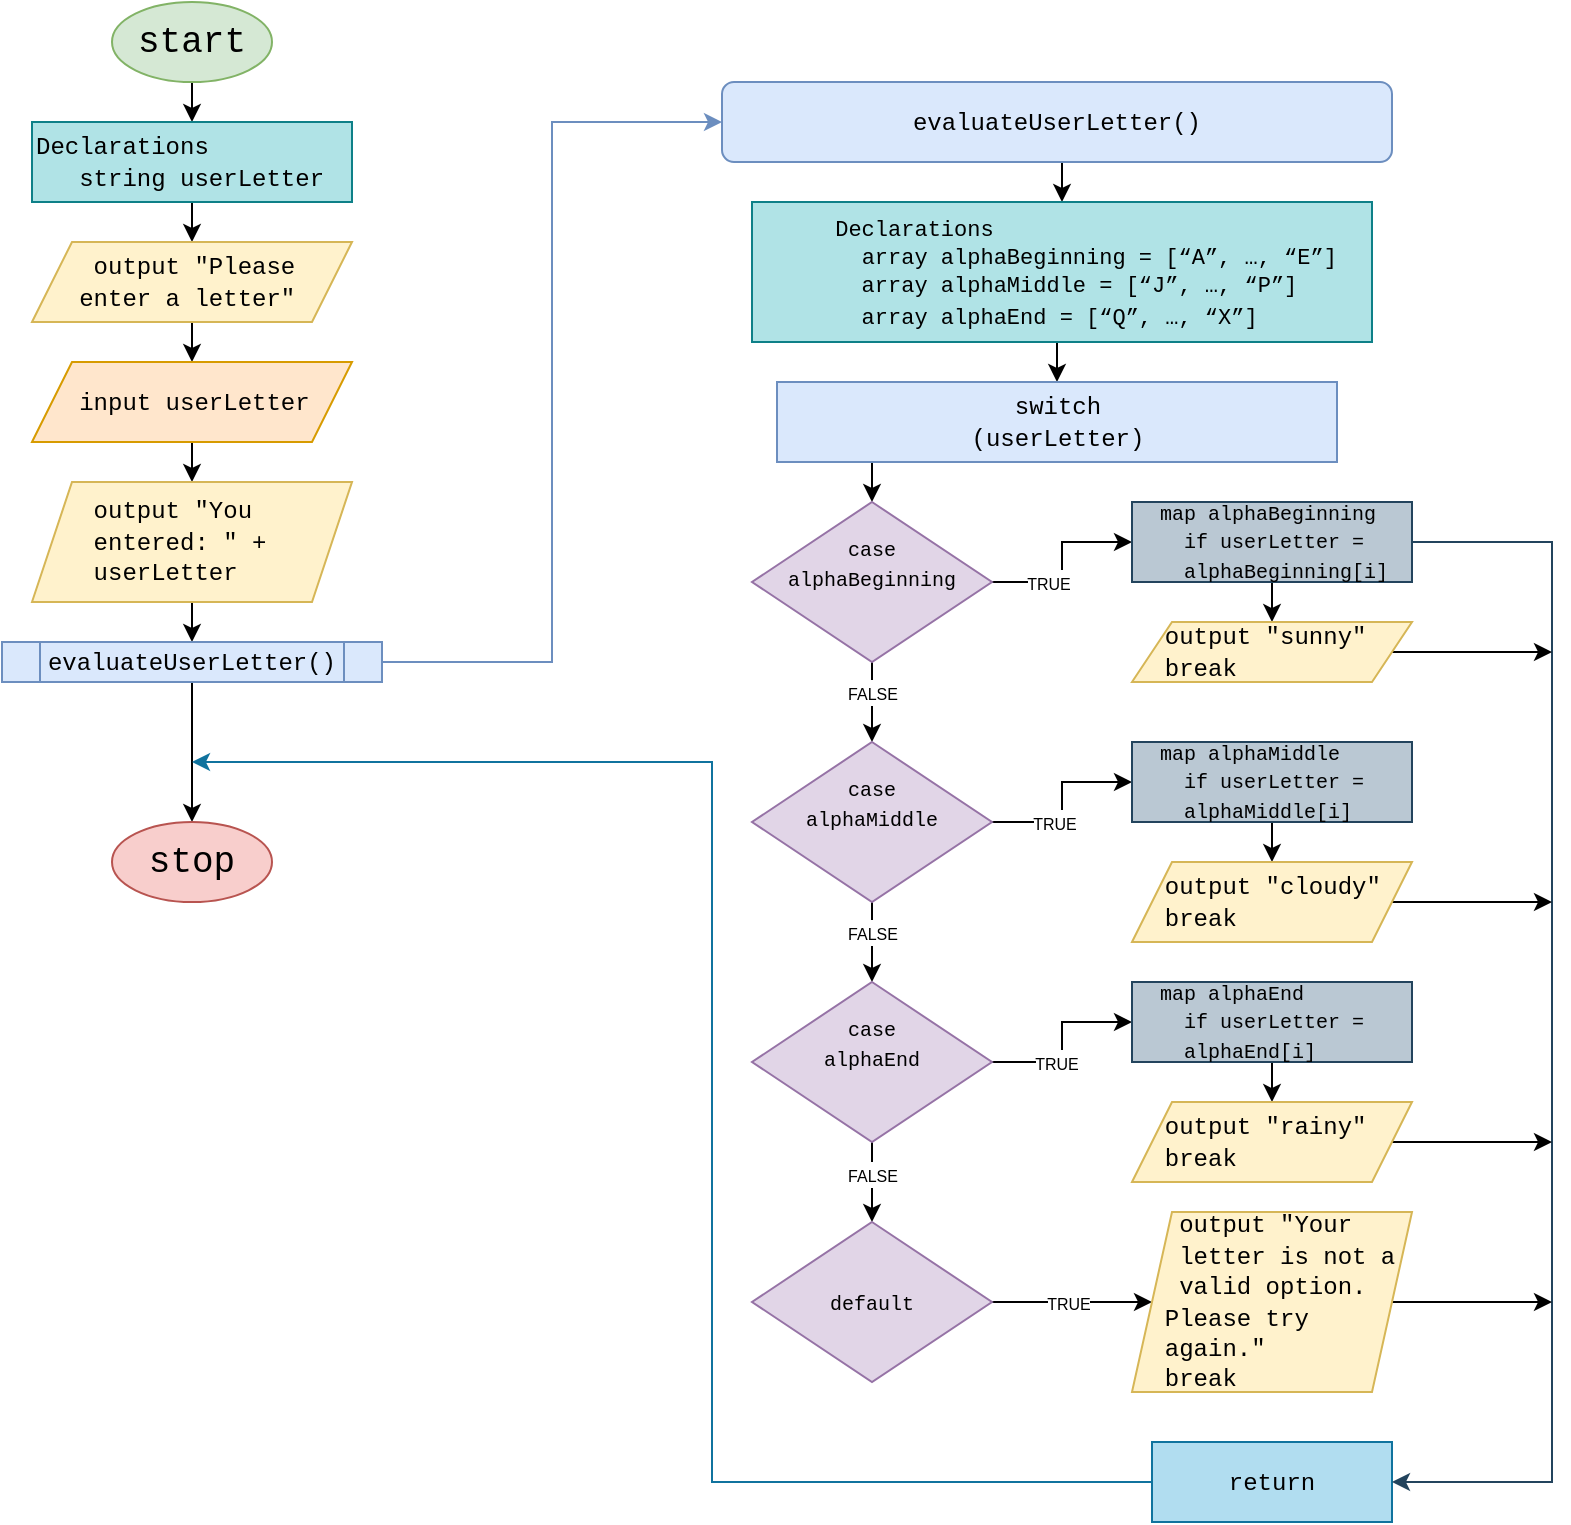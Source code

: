 <mxfile version="22.0.6" type="github">
  <diagram id="C5RBs43oDa-KdzZeNtuy" name="Page-1">
    <mxGraphModel dx="2062" dy="900" grid="1" gridSize="10" guides="1" tooltips="1" connect="1" arrows="1" fold="1" page="1" pageScale="1" pageWidth="850" pageHeight="1100" math="0" shadow="0">
      <root>
        <mxCell id="WIyWlLk6GJQsqaUBKTNV-0" />
        <mxCell id="WIyWlLk6GJQsqaUBKTNV-1" parent="WIyWlLk6GJQsqaUBKTNV-0" />
        <mxCell id="9ANhp0rJH1cZioXLTVsO-12" style="edgeStyle=orthogonalEdgeStyle;rounded=0;orthogonalLoop=1;jettySize=auto;html=1;exitX=0.5;exitY=1;exitDx=0;exitDy=0;entryX=0.5;entryY=0;entryDx=0;entryDy=0;" edge="1" parent="WIyWlLk6GJQsqaUBKTNV-1" source="9ANhp0rJH1cZioXLTVsO-0" target="9ANhp0rJH1cZioXLTVsO-1">
          <mxGeometry relative="1" as="geometry" />
        </mxCell>
        <mxCell id="9ANhp0rJH1cZioXLTVsO-0" value="&lt;font style=&quot;font-size: 18px;&quot; face=&quot;Courier New&quot;&gt;start&lt;/font&gt;" style="ellipse;whiteSpace=wrap;html=1;labelBorderColor=none;fillColor=#d5e8d4;strokeColor=#82b366;" vertex="1" parent="WIyWlLk6GJQsqaUBKTNV-1">
          <mxGeometry x="120" y="40" width="80" height="40" as="geometry" />
        </mxCell>
        <mxCell id="9ANhp0rJH1cZioXLTVsO-13" style="edgeStyle=orthogonalEdgeStyle;rounded=0;orthogonalLoop=1;jettySize=auto;html=1;exitX=0.5;exitY=1;exitDx=0;exitDy=0;entryX=0.5;entryY=0;entryDx=0;entryDy=0;" edge="1" parent="WIyWlLk6GJQsqaUBKTNV-1" source="9ANhp0rJH1cZioXLTVsO-1" target="9ANhp0rJH1cZioXLTVsO-2">
          <mxGeometry relative="1" as="geometry" />
        </mxCell>
        <mxCell id="9ANhp0rJH1cZioXLTVsO-1" value="&lt;font face=&quot;Courier New&quot;&gt;Declarations&lt;br&gt;&amp;nbsp; &amp;nbsp;string userLetter&lt;/font&gt;" style="rounded=0;whiteSpace=wrap;html=1;align=left;fillColor=#b0e3e6;strokeColor=#0e8088;" vertex="1" parent="WIyWlLk6GJQsqaUBKTNV-1">
          <mxGeometry x="80" y="100" width="160" height="40" as="geometry" />
        </mxCell>
        <mxCell id="9ANhp0rJH1cZioXLTVsO-14" style="edgeStyle=orthogonalEdgeStyle;rounded=0;orthogonalLoop=1;jettySize=auto;html=1;exitX=0.5;exitY=1;exitDx=0;exitDy=0;entryX=0.5;entryY=0;entryDx=0;entryDy=0;" edge="1" parent="WIyWlLk6GJQsqaUBKTNV-1" source="9ANhp0rJH1cZioXLTVsO-2" target="9ANhp0rJH1cZioXLTVsO-3">
          <mxGeometry relative="1" as="geometry" />
        </mxCell>
        <mxCell id="9ANhp0rJH1cZioXLTVsO-2" value="&lt;font face=&quot;Courier New&quot;&gt;&amp;nbsp; &amp;nbsp; output &quot;Please&amp;nbsp; &amp;nbsp; &amp;nbsp; &amp;nbsp;enter a letter&quot;&lt;/font&gt;" style="shape=parallelogram;perimeter=parallelogramPerimeter;whiteSpace=wrap;html=1;fixedSize=1;align=left;fillColor=#fff2cc;strokeColor=#d6b656;" vertex="1" parent="WIyWlLk6GJQsqaUBKTNV-1">
          <mxGeometry x="80" y="160" width="160" height="40" as="geometry" />
        </mxCell>
        <mxCell id="9ANhp0rJH1cZioXLTVsO-15" style="edgeStyle=orthogonalEdgeStyle;rounded=0;orthogonalLoop=1;jettySize=auto;html=1;exitX=0.5;exitY=1;exitDx=0;exitDy=0;entryX=0.5;entryY=0;entryDx=0;entryDy=0;" edge="1" parent="WIyWlLk6GJQsqaUBKTNV-1" source="9ANhp0rJH1cZioXLTVsO-3" target="9ANhp0rJH1cZioXLTVsO-4">
          <mxGeometry relative="1" as="geometry" />
        </mxCell>
        <mxCell id="9ANhp0rJH1cZioXLTVsO-3" value="&lt;font face=&quot;Courier New&quot;&gt;&amp;nbsp; &amp;nbsp;input userLetter&lt;/font&gt;" style="shape=parallelogram;perimeter=parallelogramPerimeter;whiteSpace=wrap;html=1;fixedSize=1;align=left;fillColor=#ffe6cc;strokeColor=#d79b00;" vertex="1" parent="WIyWlLk6GJQsqaUBKTNV-1">
          <mxGeometry x="80" y="220" width="160" height="40" as="geometry" />
        </mxCell>
        <mxCell id="9ANhp0rJH1cZioXLTVsO-16" style="edgeStyle=orthogonalEdgeStyle;rounded=0;orthogonalLoop=1;jettySize=auto;html=1;exitX=0.5;exitY=1;exitDx=0;exitDy=0;entryX=0.5;entryY=0;entryDx=0;entryDy=0;" edge="1" parent="WIyWlLk6GJQsqaUBKTNV-1" source="9ANhp0rJH1cZioXLTVsO-4" target="9ANhp0rJH1cZioXLTVsO-6">
          <mxGeometry relative="1" as="geometry" />
        </mxCell>
        <mxCell id="9ANhp0rJH1cZioXLTVsO-4" value="&lt;font face=&quot;Courier New&quot;&gt;&amp;nbsp; &amp;nbsp; output &quot;You&amp;nbsp; &amp;nbsp; &amp;nbsp; &amp;nbsp; &amp;nbsp; entered: &quot; +&amp;nbsp; &amp;nbsp; &amp;nbsp; &amp;nbsp; &amp;nbsp; userLetter&lt;/font&gt;" style="shape=parallelogram;perimeter=parallelogramPerimeter;whiteSpace=wrap;html=1;fixedSize=1;align=left;fillColor=#fff2cc;strokeColor=#d6b656;" vertex="1" parent="WIyWlLk6GJQsqaUBKTNV-1">
          <mxGeometry x="80" y="280" width="160" height="60" as="geometry" />
        </mxCell>
        <mxCell id="9ANhp0rJH1cZioXLTVsO-17" style="edgeStyle=orthogonalEdgeStyle;rounded=0;orthogonalLoop=1;jettySize=auto;html=1;exitX=0.5;exitY=1;exitDx=0;exitDy=0;entryX=0.5;entryY=0;entryDx=0;entryDy=0;" edge="1" parent="WIyWlLk6GJQsqaUBKTNV-1" source="9ANhp0rJH1cZioXLTVsO-6" target="9ANhp0rJH1cZioXLTVsO-7">
          <mxGeometry relative="1" as="geometry" />
        </mxCell>
        <mxCell id="9ANhp0rJH1cZioXLTVsO-6" value="&lt;font face=&quot;Courier New&quot;&gt;evaluateUserLetter()&lt;/font&gt;" style="shape=process;whiteSpace=wrap;html=1;backgroundOutline=1;fillColor=#dae8fc;strokeColor=#6c8ebf;" vertex="1" parent="WIyWlLk6GJQsqaUBKTNV-1">
          <mxGeometry x="65" y="360" width="190" height="20" as="geometry" />
        </mxCell>
        <mxCell id="9ANhp0rJH1cZioXLTVsO-26" style="edgeStyle=orthogonalEdgeStyle;rounded=0;orthogonalLoop=1;jettySize=auto;html=1;entryX=0;entryY=0.5;entryDx=0;entryDy=0;exitX=1;exitY=0.5;exitDx=0;exitDy=0;fillColor=#dae8fc;strokeColor=#6c8ebf;" edge="1" parent="WIyWlLk6GJQsqaUBKTNV-1" source="9ANhp0rJH1cZioXLTVsO-6" target="9ANhp0rJH1cZioXLTVsO-18">
          <mxGeometry relative="1" as="geometry">
            <mxPoint x="260" y="370" as="sourcePoint" />
          </mxGeometry>
        </mxCell>
        <mxCell id="9ANhp0rJH1cZioXLTVsO-7" value="&lt;font style=&quot;font-size: 18px;&quot; face=&quot;Courier New&quot;&gt;stop&lt;/font&gt;" style="ellipse;whiteSpace=wrap;html=1;fillColor=#f8cecc;strokeColor=#b85450;" vertex="1" parent="WIyWlLk6GJQsqaUBKTNV-1">
          <mxGeometry x="120" y="450" width="80" height="40" as="geometry" />
        </mxCell>
        <mxCell id="9ANhp0rJH1cZioXLTVsO-20" style="edgeStyle=orthogonalEdgeStyle;rounded=0;orthogonalLoop=1;jettySize=auto;html=1;exitX=0.5;exitY=1;exitDx=0;exitDy=0;entryX=0.5;entryY=0;entryDx=0;entryDy=0;" edge="1" parent="WIyWlLk6GJQsqaUBKTNV-1" source="9ANhp0rJH1cZioXLTVsO-18" target="9ANhp0rJH1cZioXLTVsO-19">
          <mxGeometry relative="1" as="geometry" />
        </mxCell>
        <mxCell id="9ANhp0rJH1cZioXLTVsO-18" value="&lt;font face=&quot;Courier New&quot;&gt;evaluateUserLetter()&lt;/font&gt;" style="rounded=1;whiteSpace=wrap;html=1;fillColor=#dae8fc;strokeColor=#6c8ebf;" vertex="1" parent="WIyWlLk6GJQsqaUBKTNV-1">
          <mxGeometry x="425" y="80" width="335" height="40" as="geometry" />
        </mxCell>
        <mxCell id="9ANhp0rJH1cZioXLTVsO-36" style="edgeStyle=orthogonalEdgeStyle;rounded=0;orthogonalLoop=1;jettySize=auto;html=1;exitX=0.5;exitY=1;exitDx=0;exitDy=0;entryX=0.5;entryY=0;entryDx=0;entryDy=0;" edge="1" parent="WIyWlLk6GJQsqaUBKTNV-1" source="9ANhp0rJH1cZioXLTVsO-19" target="9ANhp0rJH1cZioXLTVsO-21">
          <mxGeometry relative="1" as="geometry" />
        </mxCell>
        <mxCell id="9ANhp0rJH1cZioXLTVsO-19" value="&lt;div style=&quot;&quot;&gt;&lt;span style=&quot;font-size: 11px; font-family: &amp;quot;Courier New&amp;quot;; background-color: initial;&quot;&gt;&amp;nbsp; &amp;nbsp; &amp;nbsp; Declarations&lt;/span&gt;&lt;/div&gt;&lt;font face=&quot;Courier New&quot; style=&quot;font-size: 11px;&quot;&gt;&lt;div style=&quot;&quot;&gt;&lt;font style=&quot;background-color: initial;&quot;&gt;&amp;nbsp; &amp;nbsp; &amp;nbsp; &amp;nbsp;&amp;nbsp;&lt;/font&gt;&lt;span style=&quot;background-color: initial;&quot;&gt;array alphaBeginning = [“A”, …, “E”]&lt;/span&gt;&lt;/div&gt;&lt;/font&gt;&lt;p style=&quot;margin: 0in; line-height: normal; font-size: 11px;&quot; class=&quot;MsoNormal&quot;&gt;&lt;font face=&quot;Courier New&quot; style=&quot;font-size: 11px;&quot;&gt;&amp;nbsp; &amp;nbsp; &amp;nbsp; &amp;nbsp; array alphaMiddle = [“J”, …, “P”]&lt;/font&gt;&lt;/p&gt;&lt;p style=&quot;margin: 0in; line-height: normal; font-size: 11px;&quot; class=&quot;MsoNormal&quot;&gt;&lt;font face=&quot;Courier New&quot; style=&quot;font-size: 11px;&quot;&gt;&amp;nbsp; &amp;nbsp; &amp;nbsp; &amp;nbsp; array alphaEnd = [“Q”, …, “X”]&lt;/font&gt;&lt;span style=&quot;font-family: &amp;quot;Andale Mono&amp;quot;; font-size: 11pt;&quot;&gt;&lt;/span&gt;&lt;/p&gt;" style="rounded=0;whiteSpace=wrap;html=1;align=left;fillColor=#b0e3e6;strokeColor=#0e8088;" vertex="1" parent="WIyWlLk6GJQsqaUBKTNV-1">
          <mxGeometry x="440" y="140" width="310" height="70" as="geometry" />
        </mxCell>
        <mxCell id="9ANhp0rJH1cZioXLTVsO-37" style="edgeStyle=orthogonalEdgeStyle;rounded=0;orthogonalLoop=1;jettySize=auto;html=1;exitX=0.25;exitY=1;exitDx=0;exitDy=0;entryX=0.5;entryY=0;entryDx=0;entryDy=0;" edge="1" parent="WIyWlLk6GJQsqaUBKTNV-1" source="9ANhp0rJH1cZioXLTVsO-21" target="9ANhp0rJH1cZioXLTVsO-22">
          <mxGeometry relative="1" as="geometry" />
        </mxCell>
        <mxCell id="9ANhp0rJH1cZioXLTVsO-21" value="&lt;font face=&quot;Courier New&quot;&gt;switch&lt;br&gt;(userLetter)&lt;br&gt;&lt;/font&gt;" style="rounded=0;whiteSpace=wrap;html=1;fillColor=#dae8fc;strokeColor=#6c8ebf;" vertex="1" parent="WIyWlLk6GJQsqaUBKTNV-1">
          <mxGeometry x="452.5" y="230" width="280" height="40" as="geometry" />
        </mxCell>
        <mxCell id="9ANhp0rJH1cZioXLTVsO-38" style="edgeStyle=orthogonalEdgeStyle;rounded=0;orthogonalLoop=1;jettySize=auto;html=1;exitX=1;exitY=0.5;exitDx=0;exitDy=0;entryX=0;entryY=0.5;entryDx=0;entryDy=0;" edge="1" parent="WIyWlLk6GJQsqaUBKTNV-1" source="9ANhp0rJH1cZioXLTVsO-22" target="9ANhp0rJH1cZioXLTVsO-28">
          <mxGeometry relative="1" as="geometry" />
        </mxCell>
        <mxCell id="9ANhp0rJH1cZioXLTVsO-59" value="&lt;font style=&quot;font-size: 8px;&quot;&gt;TRUE&lt;/font&gt;" style="edgeLabel;html=1;align=center;verticalAlign=middle;resizable=0;points=[];" vertex="1" connectable="0" parent="9ANhp0rJH1cZioXLTVsO-38">
          <mxGeometry x="-0.392" relative="1" as="geometry">
            <mxPoint as="offset" />
          </mxGeometry>
        </mxCell>
        <mxCell id="9ANhp0rJH1cZioXLTVsO-40" style="edgeStyle=orthogonalEdgeStyle;rounded=0;orthogonalLoop=1;jettySize=auto;html=1;exitX=0.5;exitY=1;exitDx=0;exitDy=0;entryX=0.5;entryY=0;entryDx=0;entryDy=0;" edge="1" parent="WIyWlLk6GJQsqaUBKTNV-1" source="9ANhp0rJH1cZioXLTVsO-22" target="9ANhp0rJH1cZioXLTVsO-23">
          <mxGeometry relative="1" as="geometry" />
        </mxCell>
        <mxCell id="9ANhp0rJH1cZioXLTVsO-56" value="&lt;font style=&quot;font-size: 8px;&quot;&gt;FALSE&lt;/font&gt;" style="edgeLabel;html=1;align=center;verticalAlign=middle;resizable=0;points=[];" vertex="1" connectable="0" parent="9ANhp0rJH1cZioXLTVsO-40">
          <mxGeometry x="-0.272" relative="1" as="geometry">
            <mxPoint as="offset" />
          </mxGeometry>
        </mxCell>
        <mxCell id="9ANhp0rJH1cZioXLTVsO-22" value="&lt;font size=&quot;1&quot; face=&quot;Courier New&quot;&gt;case&lt;br&gt;alphaBeginning&lt;br&gt;&lt;/font&gt;" style="rhombus;whiteSpace=wrap;html=1;rounded=0;perimeterSpacing=0;verticalAlign=middle;spacingBottom=20;fillColor=#e1d5e7;strokeColor=#9673a6;" vertex="1" parent="WIyWlLk6GJQsqaUBKTNV-1">
          <mxGeometry x="440" y="290" width="120" height="80" as="geometry" />
        </mxCell>
        <mxCell id="9ANhp0rJH1cZioXLTVsO-41" style="edgeStyle=orthogonalEdgeStyle;rounded=0;orthogonalLoop=1;jettySize=auto;html=1;exitX=0.5;exitY=1;exitDx=0;exitDy=0;entryX=0.5;entryY=0;entryDx=0;entryDy=0;" edge="1" parent="WIyWlLk6GJQsqaUBKTNV-1" source="9ANhp0rJH1cZioXLTVsO-23" target="9ANhp0rJH1cZioXLTVsO-24">
          <mxGeometry relative="1" as="geometry" />
        </mxCell>
        <mxCell id="9ANhp0rJH1cZioXLTVsO-57" value="&lt;font style=&quot;font-size: 8px;&quot;&gt;FALSE&lt;/font&gt;" style="edgeLabel;html=1;align=center;verticalAlign=middle;resizable=0;points=[];" vertex="1" connectable="0" parent="9ANhp0rJH1cZioXLTVsO-41">
          <mxGeometry x="-0.249" relative="1" as="geometry">
            <mxPoint as="offset" />
          </mxGeometry>
        </mxCell>
        <mxCell id="9ANhp0rJH1cZioXLTVsO-43" style="edgeStyle=orthogonalEdgeStyle;rounded=0;orthogonalLoop=1;jettySize=auto;html=1;exitX=1;exitY=0.5;exitDx=0;exitDy=0;entryX=0;entryY=0.5;entryDx=0;entryDy=0;" edge="1" parent="WIyWlLk6GJQsqaUBKTNV-1" source="9ANhp0rJH1cZioXLTVsO-23" target="9ANhp0rJH1cZioXLTVsO-30">
          <mxGeometry relative="1" as="geometry" />
        </mxCell>
        <mxCell id="9ANhp0rJH1cZioXLTVsO-60" value="&lt;font style=&quot;font-size: 8px;&quot;&gt;TRUE&lt;/font&gt;" style="edgeLabel;html=1;align=center;verticalAlign=middle;resizable=0;points=[];" vertex="1" connectable="0" parent="9ANhp0rJH1cZioXLTVsO-43">
          <mxGeometry x="-0.32" relative="1" as="geometry">
            <mxPoint as="offset" />
          </mxGeometry>
        </mxCell>
        <mxCell id="9ANhp0rJH1cZioXLTVsO-23" value="&lt;font size=&quot;1&quot; face=&quot;Courier New&quot;&gt;case&lt;br&gt;alphaMiddle&lt;br&gt;&lt;/font&gt;" style="rhombus;whiteSpace=wrap;html=1;rounded=0;perimeterSpacing=0;verticalAlign=middle;spacingBottom=20;fillColor=#e1d5e7;strokeColor=#9673a6;" vertex="1" parent="WIyWlLk6GJQsqaUBKTNV-1">
          <mxGeometry x="440" y="410" width="120" height="80" as="geometry" />
        </mxCell>
        <mxCell id="9ANhp0rJH1cZioXLTVsO-42" style="edgeStyle=orthogonalEdgeStyle;rounded=0;orthogonalLoop=1;jettySize=auto;html=1;exitX=0.5;exitY=1;exitDx=0;exitDy=0;entryX=0.5;entryY=0;entryDx=0;entryDy=0;" edge="1" parent="WIyWlLk6GJQsqaUBKTNV-1" source="9ANhp0rJH1cZioXLTVsO-24" target="9ANhp0rJH1cZioXLTVsO-25">
          <mxGeometry relative="1" as="geometry" />
        </mxCell>
        <mxCell id="9ANhp0rJH1cZioXLTVsO-58" value="&lt;font style=&quot;font-size: 8px;&quot;&gt;FALSE&lt;/font&gt;" style="edgeLabel;html=1;align=center;verticalAlign=middle;resizable=0;points=[];" vertex="1" connectable="0" parent="9ANhp0rJH1cZioXLTVsO-42">
          <mxGeometry x="-0.214" relative="1" as="geometry">
            <mxPoint as="offset" />
          </mxGeometry>
        </mxCell>
        <mxCell id="9ANhp0rJH1cZioXLTVsO-44" style="edgeStyle=orthogonalEdgeStyle;rounded=0;orthogonalLoop=1;jettySize=auto;html=1;exitX=1;exitY=0.5;exitDx=0;exitDy=0;entryX=0;entryY=0.5;entryDx=0;entryDy=0;" edge="1" parent="WIyWlLk6GJQsqaUBKTNV-1" source="9ANhp0rJH1cZioXLTVsO-24" target="9ANhp0rJH1cZioXLTVsO-32">
          <mxGeometry relative="1" as="geometry" />
        </mxCell>
        <mxCell id="9ANhp0rJH1cZioXLTVsO-61" value="&lt;font style=&quot;font-size: 8px;&quot;&gt;TRUE&lt;/font&gt;" style="edgeLabel;html=1;align=center;verticalAlign=middle;resizable=0;points=[];" vertex="1" connectable="0" parent="9ANhp0rJH1cZioXLTVsO-44">
          <mxGeometry x="-0.299" relative="1" as="geometry">
            <mxPoint as="offset" />
          </mxGeometry>
        </mxCell>
        <mxCell id="9ANhp0rJH1cZioXLTVsO-24" value="&lt;font size=&quot;1&quot; face=&quot;Courier New&quot;&gt;case&lt;br&gt;alphaEnd&lt;br&gt;&lt;/font&gt;" style="rhombus;whiteSpace=wrap;html=1;rounded=0;perimeterSpacing=0;verticalAlign=middle;spacingBottom=20;fillColor=#e1d5e7;strokeColor=#9673a6;" vertex="1" parent="WIyWlLk6GJQsqaUBKTNV-1">
          <mxGeometry x="440" y="530" width="120" height="80" as="geometry" />
        </mxCell>
        <mxCell id="9ANhp0rJH1cZioXLTVsO-45" style="edgeStyle=orthogonalEdgeStyle;rounded=0;orthogonalLoop=1;jettySize=auto;html=1;exitX=1;exitY=0.5;exitDx=0;exitDy=0;" edge="1" parent="WIyWlLk6GJQsqaUBKTNV-1" source="9ANhp0rJH1cZioXLTVsO-25" target="9ANhp0rJH1cZioXLTVsO-34">
          <mxGeometry relative="1" as="geometry">
            <mxPoint x="620" y="710" as="targetPoint" />
            <Array as="points" />
          </mxGeometry>
        </mxCell>
        <mxCell id="9ANhp0rJH1cZioXLTVsO-62" value="&lt;font style=&quot;font-size: 8px;&quot;&gt;TRUE&lt;/font&gt;" style="edgeLabel;html=1;align=center;verticalAlign=middle;resizable=0;points=[];" vertex="1" connectable="0" parent="9ANhp0rJH1cZioXLTVsO-45">
          <mxGeometry x="-0.055" relative="1" as="geometry">
            <mxPoint as="offset" />
          </mxGeometry>
        </mxCell>
        <mxCell id="9ANhp0rJH1cZioXLTVsO-25" value="&lt;font size=&quot;1&quot; face=&quot;Courier New&quot;&gt;default&lt;br&gt;&lt;/font&gt;" style="rhombus;whiteSpace=wrap;html=1;rounded=0;perimeterSpacing=0;verticalAlign=middle;spacingBottom=0;fillColor=#e1d5e7;strokeColor=#9673a6;" vertex="1" parent="WIyWlLk6GJQsqaUBKTNV-1">
          <mxGeometry x="440" y="650" width="120" height="80" as="geometry" />
        </mxCell>
        <mxCell id="9ANhp0rJH1cZioXLTVsO-46" style="edgeStyle=orthogonalEdgeStyle;rounded=0;orthogonalLoop=1;jettySize=auto;html=1;exitX=0;exitY=0.5;exitDx=0;exitDy=0;fillColor=#b1ddf0;strokeColor=#10739e;" edge="1" parent="WIyWlLk6GJQsqaUBKTNV-1" source="9ANhp0rJH1cZioXLTVsO-27">
          <mxGeometry relative="1" as="geometry">
            <mxPoint x="160" y="420" as="targetPoint" />
            <Array as="points">
              <mxPoint x="420" y="780" />
              <mxPoint x="420" y="420" />
            </Array>
          </mxGeometry>
        </mxCell>
        <mxCell id="9ANhp0rJH1cZioXLTVsO-27" value="&lt;font face=&quot;Courier New&quot;&gt;return&lt;br&gt;&lt;/font&gt;" style="rounded=0;whiteSpace=wrap;html=1;fillColor=#b1ddf0;strokeColor=#10739e;" vertex="1" parent="WIyWlLk6GJQsqaUBKTNV-1">
          <mxGeometry x="640" y="760" width="120" height="40" as="geometry" />
        </mxCell>
        <mxCell id="9ANhp0rJH1cZioXLTVsO-39" style="edgeStyle=orthogonalEdgeStyle;rounded=0;orthogonalLoop=1;jettySize=auto;html=1;exitX=0.5;exitY=1;exitDx=0;exitDy=0;entryX=0.5;entryY=0;entryDx=0;entryDy=0;" edge="1" parent="WIyWlLk6GJQsqaUBKTNV-1" source="9ANhp0rJH1cZioXLTVsO-28" target="9ANhp0rJH1cZioXLTVsO-29">
          <mxGeometry relative="1" as="geometry" />
        </mxCell>
        <mxCell id="9ANhp0rJH1cZioXLTVsO-48" style="edgeStyle=orthogonalEdgeStyle;rounded=0;orthogonalLoop=1;jettySize=auto;html=1;exitX=1;exitY=0.5;exitDx=0;exitDy=0;entryX=1;entryY=0.5;entryDx=0;entryDy=0;fillColor=#bac8d3;strokeColor=#23445d;" edge="1" parent="WIyWlLk6GJQsqaUBKTNV-1" source="9ANhp0rJH1cZioXLTVsO-28" target="9ANhp0rJH1cZioXLTVsO-27">
          <mxGeometry relative="1" as="geometry">
            <Array as="points">
              <mxPoint x="840" y="310" />
              <mxPoint x="840" y="780" />
            </Array>
          </mxGeometry>
        </mxCell>
        <mxCell id="9ANhp0rJH1cZioXLTVsO-28" value="&lt;font style=&quot;font-size: 10px;&quot;&gt;&amp;nbsp; map alphaBeginning&lt;br&gt;&amp;nbsp; &amp;nbsp; if userLetter = &lt;br&gt;&amp;nbsp; &amp;nbsp; alphaBeginning[i]&lt;/font&gt;" style="rounded=0;whiteSpace=wrap;html=1;fontFamily=Courier New;align=left;spacing=2;fillColor=#bac8d3;strokeColor=#23445d;" vertex="1" parent="WIyWlLk6GJQsqaUBKTNV-1">
          <mxGeometry x="630" y="290" width="140" height="40" as="geometry" />
        </mxCell>
        <mxCell id="9ANhp0rJH1cZioXLTVsO-55" style="edgeStyle=orthogonalEdgeStyle;rounded=0;orthogonalLoop=1;jettySize=auto;html=1;exitX=1;exitY=0.5;exitDx=0;exitDy=0;" edge="1" parent="WIyWlLk6GJQsqaUBKTNV-1" source="9ANhp0rJH1cZioXLTVsO-29">
          <mxGeometry relative="1" as="geometry">
            <mxPoint x="840" y="365" as="targetPoint" />
          </mxGeometry>
        </mxCell>
        <mxCell id="9ANhp0rJH1cZioXLTVsO-29" value="&lt;font face=&quot;Courier New&quot;&gt;&amp;nbsp; output &quot;sunny&quot;&lt;br&gt;&amp;nbsp; break&lt;br&gt;&lt;/font&gt;" style="shape=parallelogram;perimeter=parallelogramPerimeter;whiteSpace=wrap;html=1;fixedSize=1;align=left;fillColor=#fff2cc;strokeColor=#d6b656;" vertex="1" parent="WIyWlLk6GJQsqaUBKTNV-1">
          <mxGeometry x="630" y="350" width="140" height="30" as="geometry" />
        </mxCell>
        <mxCell id="9ANhp0rJH1cZioXLTVsO-54" style="edgeStyle=orthogonalEdgeStyle;rounded=0;orthogonalLoop=1;jettySize=auto;html=1;exitX=0.5;exitY=1;exitDx=0;exitDy=0;entryX=0.5;entryY=0;entryDx=0;entryDy=0;" edge="1" parent="WIyWlLk6GJQsqaUBKTNV-1" source="9ANhp0rJH1cZioXLTVsO-30" target="9ANhp0rJH1cZioXLTVsO-31">
          <mxGeometry relative="1" as="geometry" />
        </mxCell>
        <mxCell id="9ANhp0rJH1cZioXLTVsO-30" value="&lt;font style=&quot;font-size: 10px;&quot;&gt;&amp;nbsp; map alphaMiddle&lt;br&gt;&amp;nbsp; &amp;nbsp; if userLetter = &lt;br&gt;&amp;nbsp; &amp;nbsp; alphaMiddle[i]&lt;/font&gt;" style="rounded=0;whiteSpace=wrap;html=1;fontFamily=Courier New;align=left;spacing=2;fillColor=#bac8d3;strokeColor=#23445d;" vertex="1" parent="WIyWlLk6GJQsqaUBKTNV-1">
          <mxGeometry x="630" y="410" width="140" height="40" as="geometry" />
        </mxCell>
        <mxCell id="9ANhp0rJH1cZioXLTVsO-53" style="edgeStyle=orthogonalEdgeStyle;rounded=0;orthogonalLoop=1;jettySize=auto;html=1;exitX=1;exitY=0.5;exitDx=0;exitDy=0;" edge="1" parent="WIyWlLk6GJQsqaUBKTNV-1" source="9ANhp0rJH1cZioXLTVsO-31">
          <mxGeometry relative="1" as="geometry">
            <mxPoint x="840" y="490" as="targetPoint" />
          </mxGeometry>
        </mxCell>
        <mxCell id="9ANhp0rJH1cZioXLTVsO-31" value="&lt;font face=&quot;Courier New&quot;&gt;&amp;nbsp; output &quot;cloudy&quot;&lt;br&gt;&amp;nbsp; break&lt;br&gt;&lt;/font&gt;" style="shape=parallelogram;perimeter=parallelogramPerimeter;whiteSpace=wrap;html=1;fixedSize=1;align=left;fillColor=#fff2cc;strokeColor=#d6b656;" vertex="1" parent="WIyWlLk6GJQsqaUBKTNV-1">
          <mxGeometry x="630" y="470" width="140" height="40" as="geometry" />
        </mxCell>
        <mxCell id="9ANhp0rJH1cZioXLTVsO-52" style="edgeStyle=orthogonalEdgeStyle;rounded=0;orthogonalLoop=1;jettySize=auto;html=1;exitX=0.5;exitY=1;exitDx=0;exitDy=0;entryX=0.5;entryY=0;entryDx=0;entryDy=0;" edge="1" parent="WIyWlLk6GJQsqaUBKTNV-1" source="9ANhp0rJH1cZioXLTVsO-32" target="9ANhp0rJH1cZioXLTVsO-33">
          <mxGeometry relative="1" as="geometry" />
        </mxCell>
        <mxCell id="9ANhp0rJH1cZioXLTVsO-32" value="&lt;font style=&quot;font-size: 10px;&quot;&gt;&amp;nbsp; map alphaEnd&lt;br&gt;&amp;nbsp; &amp;nbsp; if userLetter = &lt;br&gt;&amp;nbsp; &amp;nbsp; alphaEnd[i]&lt;/font&gt;" style="rounded=0;whiteSpace=wrap;html=1;fontFamily=Courier New;align=left;spacing=2;fillColor=#bac8d3;strokeColor=#23445d;" vertex="1" parent="WIyWlLk6GJQsqaUBKTNV-1">
          <mxGeometry x="630" y="530" width="140" height="40" as="geometry" />
        </mxCell>
        <mxCell id="9ANhp0rJH1cZioXLTVsO-51" style="edgeStyle=orthogonalEdgeStyle;rounded=0;orthogonalLoop=1;jettySize=auto;html=1;exitX=1;exitY=0.5;exitDx=0;exitDy=0;" edge="1" parent="WIyWlLk6GJQsqaUBKTNV-1" source="9ANhp0rJH1cZioXLTVsO-33">
          <mxGeometry relative="1" as="geometry">
            <mxPoint x="840" y="610" as="targetPoint" />
          </mxGeometry>
        </mxCell>
        <mxCell id="9ANhp0rJH1cZioXLTVsO-33" value="&lt;font face=&quot;Courier New&quot;&gt;&amp;nbsp; output &quot;rainy&quot;&lt;br&gt;&amp;nbsp; break&lt;br&gt;&lt;/font&gt;" style="shape=parallelogram;perimeter=parallelogramPerimeter;whiteSpace=wrap;html=1;fixedSize=1;align=left;fillColor=#fff2cc;strokeColor=#d6b656;" vertex="1" parent="WIyWlLk6GJQsqaUBKTNV-1">
          <mxGeometry x="630" y="590" width="140" height="40" as="geometry" />
        </mxCell>
        <mxCell id="9ANhp0rJH1cZioXLTVsO-35" style="edgeStyle=orthogonalEdgeStyle;rounded=0;orthogonalLoop=1;jettySize=auto;html=1;exitX=0.5;exitY=1;exitDx=0;exitDy=0;" edge="1" parent="WIyWlLk6GJQsqaUBKTNV-1" source="9ANhp0rJH1cZioXLTVsO-34">
          <mxGeometry relative="1" as="geometry">
            <mxPoint x="700.348" y="720" as="targetPoint" />
          </mxGeometry>
        </mxCell>
        <mxCell id="9ANhp0rJH1cZioXLTVsO-50" style="edgeStyle=orthogonalEdgeStyle;rounded=0;orthogonalLoop=1;jettySize=auto;html=1;exitX=1;exitY=0.5;exitDx=0;exitDy=0;" edge="1" parent="WIyWlLk6GJQsqaUBKTNV-1" source="9ANhp0rJH1cZioXLTVsO-34">
          <mxGeometry relative="1" as="geometry">
            <mxPoint x="840" y="690" as="targetPoint" />
          </mxGeometry>
        </mxCell>
        <mxCell id="9ANhp0rJH1cZioXLTVsO-34" value="&lt;font face=&quot;Courier New&quot;&gt;&amp;nbsp; &amp;nbsp;output &quot;Your&amp;nbsp; &amp;nbsp; &amp;nbsp; &amp;nbsp;letter is not a&amp;nbsp; &amp;nbsp; &amp;nbsp;valid option.&amp;nbsp; &amp;nbsp; &amp;nbsp; Please try&amp;nbsp; &amp;nbsp; &amp;nbsp; &amp;nbsp; &amp;nbsp; again.&quot;&lt;br&gt;&amp;nbsp; break&lt;br&gt;&lt;/font&gt;" style="shape=parallelogram;perimeter=parallelogramPerimeter;whiteSpace=wrap;html=1;fixedSize=1;align=left;fillColor=#fff2cc;strokeColor=#d6b656;" vertex="1" parent="WIyWlLk6GJQsqaUBKTNV-1">
          <mxGeometry x="630" y="645" width="140" height="90" as="geometry" />
        </mxCell>
      </root>
    </mxGraphModel>
  </diagram>
</mxfile>
